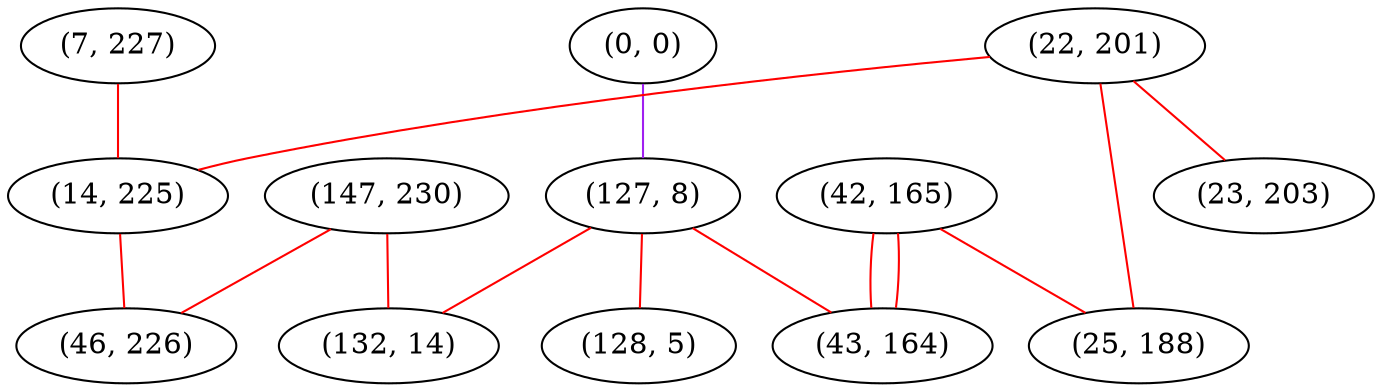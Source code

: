 graph "" {
"(7, 227)";
"(42, 165)";
"(0, 0)";
"(127, 8)";
"(147, 230)";
"(22, 201)";
"(23, 203)";
"(132, 14)";
"(14, 225)";
"(128, 5)";
"(43, 164)";
"(46, 226)";
"(25, 188)";
"(7, 227)" -- "(14, 225)"  [color=red, key=0, weight=1];
"(42, 165)" -- "(43, 164)"  [color=red, key=0, weight=1];
"(42, 165)" -- "(43, 164)"  [color=red, key=1, weight=1];
"(42, 165)" -- "(25, 188)"  [color=red, key=0, weight=1];
"(0, 0)" -- "(127, 8)"  [color=purple, key=0, weight=4];
"(127, 8)" -- "(128, 5)"  [color=red, key=0, weight=1];
"(127, 8)" -- "(43, 164)"  [color=red, key=0, weight=1];
"(127, 8)" -- "(132, 14)"  [color=red, key=0, weight=1];
"(147, 230)" -- "(46, 226)"  [color=red, key=0, weight=1];
"(147, 230)" -- "(132, 14)"  [color=red, key=0, weight=1];
"(22, 201)" -- "(23, 203)"  [color=red, key=0, weight=1];
"(22, 201)" -- "(14, 225)"  [color=red, key=0, weight=1];
"(22, 201)" -- "(25, 188)"  [color=red, key=0, weight=1];
"(14, 225)" -- "(46, 226)"  [color=red, key=0, weight=1];
}
